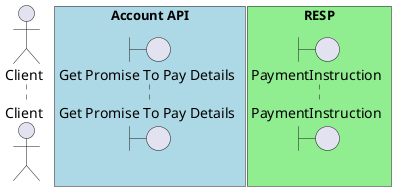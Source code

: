 @startuml

actor Client

box "Account API" #LightBlue
    boundary "Get Promise To Pay Details" as PromiseToPayDetails
end box


box "RESP" #LightGreen
    boundary PaymentInstruction
end box

@enduml
